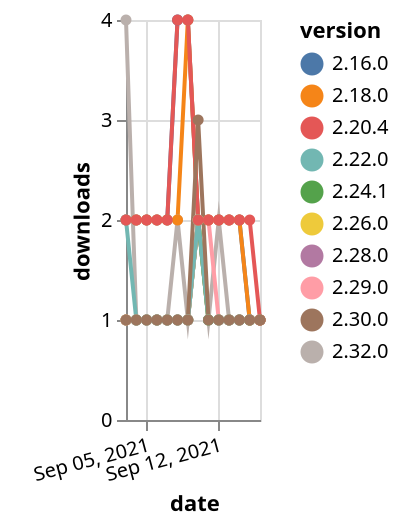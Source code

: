 {"$schema": "https://vega.github.io/schema/vega-lite/v5.json", "description": "A simple bar chart with embedded data.", "data": {"values": [{"date": "2021-09-03", "total": 130, "delta": 4, "version": "2.32.0"}, {"date": "2021-09-04", "total": 131, "delta": 1, "version": "2.32.0"}, {"date": "2021-09-05", "total": 132, "delta": 1, "version": "2.32.0"}, {"date": "2021-09-06", "total": 133, "delta": 1, "version": "2.32.0"}, {"date": "2021-09-07", "total": 134, "delta": 1, "version": "2.32.0"}, {"date": "2021-09-08", "total": 136, "delta": 2, "version": "2.32.0"}, {"date": "2021-09-09", "total": 137, "delta": 1, "version": "2.32.0"}, {"date": "2021-09-10", "total": 139, "delta": 2, "version": "2.32.0"}, {"date": "2021-09-11", "total": 140, "delta": 1, "version": "2.32.0"}, {"date": "2021-09-12", "total": 142, "delta": 2, "version": "2.32.0"}, {"date": "2021-09-13", "total": 143, "delta": 1, "version": "2.32.0"}, {"date": "2021-09-14", "total": 144, "delta": 1, "version": "2.32.0"}, {"date": "2021-09-15", "total": 145, "delta": 1, "version": "2.32.0"}, {"date": "2021-09-16", "total": 146, "delta": 1, "version": "2.32.0"}, {"date": "2021-09-03", "total": 178, "delta": 1, "version": "2.28.0"}, {"date": "2021-09-04", "total": 179, "delta": 1, "version": "2.28.0"}, {"date": "2021-09-05", "total": 180, "delta": 1, "version": "2.28.0"}, {"date": "2021-09-06", "total": 181, "delta": 1, "version": "2.28.0"}, {"date": "2021-09-07", "total": 182, "delta": 1, "version": "2.28.0"}, {"date": "2021-09-08", "total": 183, "delta": 1, "version": "2.28.0"}, {"date": "2021-09-09", "total": 184, "delta": 1, "version": "2.28.0"}, {"date": "2021-09-10", "total": 186, "delta": 2, "version": "2.28.0"}, {"date": "2021-09-11", "total": 187, "delta": 1, "version": "2.28.0"}, {"date": "2021-09-12", "total": 188, "delta": 1, "version": "2.28.0"}, {"date": "2021-09-13", "total": 189, "delta": 1, "version": "2.28.0"}, {"date": "2021-09-14", "total": 190, "delta": 1, "version": "2.28.0"}, {"date": "2021-09-15", "total": 191, "delta": 1, "version": "2.28.0"}, {"date": "2021-09-16", "total": 192, "delta": 1, "version": "2.28.0"}, {"date": "2021-09-03", "total": 3074, "delta": 2, "version": "2.16.0"}, {"date": "2021-09-04", "total": 3076, "delta": 2, "version": "2.16.0"}, {"date": "2021-09-05", "total": 3078, "delta": 2, "version": "2.16.0"}, {"date": "2021-09-06", "total": 3080, "delta": 2, "version": "2.16.0"}, {"date": "2021-09-07", "total": 3082, "delta": 2, "version": "2.16.0"}, {"date": "2021-09-08", "total": 3086, "delta": 4, "version": "2.16.0"}, {"date": "2021-09-09", "total": 3090, "delta": 4, "version": "2.16.0"}, {"date": "2021-09-10", "total": 3092, "delta": 2, "version": "2.16.0"}, {"date": "2021-09-11", "total": 3094, "delta": 2, "version": "2.16.0"}, {"date": "2021-09-12", "total": 3096, "delta": 2, "version": "2.16.0"}, {"date": "2021-09-13", "total": 3098, "delta": 2, "version": "2.16.0"}, {"date": "2021-09-14", "total": 3100, "delta": 2, "version": "2.16.0"}, {"date": "2021-09-15", "total": 3101, "delta": 1, "version": "2.16.0"}, {"date": "2021-09-16", "total": 3102, "delta": 1, "version": "2.16.0"}, {"date": "2021-09-03", "total": 205, "delta": 1, "version": "2.26.0"}, {"date": "2021-09-04", "total": 206, "delta": 1, "version": "2.26.0"}, {"date": "2021-09-05", "total": 207, "delta": 1, "version": "2.26.0"}, {"date": "2021-09-06", "total": 208, "delta": 1, "version": "2.26.0"}, {"date": "2021-09-07", "total": 209, "delta": 1, "version": "2.26.0"}, {"date": "2021-09-08", "total": 210, "delta": 1, "version": "2.26.0"}, {"date": "2021-09-09", "total": 211, "delta": 1, "version": "2.26.0"}, {"date": "2021-09-10", "total": 213, "delta": 2, "version": "2.26.0"}, {"date": "2021-09-11", "total": 214, "delta": 1, "version": "2.26.0"}, {"date": "2021-09-12", "total": 215, "delta": 1, "version": "2.26.0"}, {"date": "2021-09-13", "total": 216, "delta": 1, "version": "2.26.0"}, {"date": "2021-09-14", "total": 217, "delta": 1, "version": "2.26.0"}, {"date": "2021-09-15", "total": 218, "delta": 1, "version": "2.26.0"}, {"date": "2021-09-16", "total": 219, "delta": 1, "version": "2.26.0"}, {"date": "2021-09-03", "total": 208, "delta": 1, "version": "2.24.1"}, {"date": "2021-09-04", "total": 209, "delta": 1, "version": "2.24.1"}, {"date": "2021-09-05", "total": 210, "delta": 1, "version": "2.24.1"}, {"date": "2021-09-06", "total": 211, "delta": 1, "version": "2.24.1"}, {"date": "2021-09-07", "total": 212, "delta": 1, "version": "2.24.1"}, {"date": "2021-09-08", "total": 213, "delta": 1, "version": "2.24.1"}, {"date": "2021-09-09", "total": 214, "delta": 1, "version": "2.24.1"}, {"date": "2021-09-10", "total": 216, "delta": 2, "version": "2.24.1"}, {"date": "2021-09-11", "total": 217, "delta": 1, "version": "2.24.1"}, {"date": "2021-09-12", "total": 218, "delta": 1, "version": "2.24.1"}, {"date": "2021-09-13", "total": 219, "delta": 1, "version": "2.24.1"}, {"date": "2021-09-14", "total": 220, "delta": 1, "version": "2.24.1"}, {"date": "2021-09-15", "total": 221, "delta": 1, "version": "2.24.1"}, {"date": "2021-09-16", "total": 222, "delta": 1, "version": "2.24.1"}, {"date": "2021-09-03", "total": 177, "delta": 1, "version": "2.29.0"}, {"date": "2021-09-04", "total": 178, "delta": 1, "version": "2.29.0"}, {"date": "2021-09-05", "total": 179, "delta": 1, "version": "2.29.0"}, {"date": "2021-09-06", "total": 180, "delta": 1, "version": "2.29.0"}, {"date": "2021-09-07", "total": 181, "delta": 1, "version": "2.29.0"}, {"date": "2021-09-08", "total": 182, "delta": 1, "version": "2.29.0"}, {"date": "2021-09-09", "total": 183, "delta": 1, "version": "2.29.0"}, {"date": "2021-09-10", "total": 185, "delta": 2, "version": "2.29.0"}, {"date": "2021-09-11", "total": 187, "delta": 2, "version": "2.29.0"}, {"date": "2021-09-12", "total": 188, "delta": 1, "version": "2.29.0"}, {"date": "2021-09-13", "total": 189, "delta": 1, "version": "2.29.0"}, {"date": "2021-09-14", "total": 190, "delta": 1, "version": "2.29.0"}, {"date": "2021-09-15", "total": 191, "delta": 1, "version": "2.29.0"}, {"date": "2021-09-16", "total": 192, "delta": 1, "version": "2.29.0"}, {"date": "2021-09-03", "total": 2576, "delta": 2, "version": "2.18.0"}, {"date": "2021-09-04", "total": 2578, "delta": 2, "version": "2.18.0"}, {"date": "2021-09-05", "total": 2580, "delta": 2, "version": "2.18.0"}, {"date": "2021-09-06", "total": 2582, "delta": 2, "version": "2.18.0"}, {"date": "2021-09-07", "total": 2584, "delta": 2, "version": "2.18.0"}, {"date": "2021-09-08", "total": 2586, "delta": 2, "version": "2.18.0"}, {"date": "2021-09-09", "total": 2590, "delta": 4, "version": "2.18.0"}, {"date": "2021-09-10", "total": 2592, "delta": 2, "version": "2.18.0"}, {"date": "2021-09-11", "total": 2594, "delta": 2, "version": "2.18.0"}, {"date": "2021-09-12", "total": 2596, "delta": 2, "version": "2.18.0"}, {"date": "2021-09-13", "total": 2598, "delta": 2, "version": "2.18.0"}, {"date": "2021-09-14", "total": 2600, "delta": 2, "version": "2.18.0"}, {"date": "2021-09-15", "total": 2601, "delta": 1, "version": "2.18.0"}, {"date": "2021-09-16", "total": 2602, "delta": 1, "version": "2.18.0"}, {"date": "2021-09-03", "total": 291, "delta": 2, "version": "2.22.0"}, {"date": "2021-09-04", "total": 292, "delta": 1, "version": "2.22.0"}, {"date": "2021-09-05", "total": 293, "delta": 1, "version": "2.22.0"}, {"date": "2021-09-06", "total": 294, "delta": 1, "version": "2.22.0"}, {"date": "2021-09-07", "total": 295, "delta": 1, "version": "2.22.0"}, {"date": "2021-09-08", "total": 296, "delta": 1, "version": "2.22.0"}, {"date": "2021-09-09", "total": 297, "delta": 1, "version": "2.22.0"}, {"date": "2021-09-10", "total": 299, "delta": 2, "version": "2.22.0"}, {"date": "2021-09-11", "total": 300, "delta": 1, "version": "2.22.0"}, {"date": "2021-09-12", "total": 301, "delta": 1, "version": "2.22.0"}, {"date": "2021-09-13", "total": 302, "delta": 1, "version": "2.22.0"}, {"date": "2021-09-14", "total": 303, "delta": 1, "version": "2.22.0"}, {"date": "2021-09-15", "total": 304, "delta": 1, "version": "2.22.0"}, {"date": "2021-09-16", "total": 305, "delta": 1, "version": "2.22.0"}, {"date": "2021-09-03", "total": 2440, "delta": 2, "version": "2.20.4"}, {"date": "2021-09-04", "total": 2442, "delta": 2, "version": "2.20.4"}, {"date": "2021-09-05", "total": 2444, "delta": 2, "version": "2.20.4"}, {"date": "2021-09-06", "total": 2446, "delta": 2, "version": "2.20.4"}, {"date": "2021-09-07", "total": 2448, "delta": 2, "version": "2.20.4"}, {"date": "2021-09-08", "total": 2452, "delta": 4, "version": "2.20.4"}, {"date": "2021-09-09", "total": 2456, "delta": 4, "version": "2.20.4"}, {"date": "2021-09-10", "total": 2458, "delta": 2, "version": "2.20.4"}, {"date": "2021-09-11", "total": 2460, "delta": 2, "version": "2.20.4"}, {"date": "2021-09-12", "total": 2462, "delta": 2, "version": "2.20.4"}, {"date": "2021-09-13", "total": 2464, "delta": 2, "version": "2.20.4"}, {"date": "2021-09-14", "total": 2466, "delta": 2, "version": "2.20.4"}, {"date": "2021-09-15", "total": 2468, "delta": 2, "version": "2.20.4"}, {"date": "2021-09-16", "total": 2469, "delta": 1, "version": "2.20.4"}, {"date": "2021-09-03", "total": 186, "delta": 1, "version": "2.30.0"}, {"date": "2021-09-04", "total": 187, "delta": 1, "version": "2.30.0"}, {"date": "2021-09-05", "total": 188, "delta": 1, "version": "2.30.0"}, {"date": "2021-09-06", "total": 189, "delta": 1, "version": "2.30.0"}, {"date": "2021-09-07", "total": 190, "delta": 1, "version": "2.30.0"}, {"date": "2021-09-08", "total": 191, "delta": 1, "version": "2.30.0"}, {"date": "2021-09-09", "total": 192, "delta": 1, "version": "2.30.0"}, {"date": "2021-09-10", "total": 195, "delta": 3, "version": "2.30.0"}, {"date": "2021-09-11", "total": 196, "delta": 1, "version": "2.30.0"}, {"date": "2021-09-12", "total": 197, "delta": 1, "version": "2.30.0"}, {"date": "2021-09-13", "total": 198, "delta": 1, "version": "2.30.0"}, {"date": "2021-09-14", "total": 199, "delta": 1, "version": "2.30.0"}, {"date": "2021-09-15", "total": 200, "delta": 1, "version": "2.30.0"}, {"date": "2021-09-16", "total": 201, "delta": 1, "version": "2.30.0"}]}, "width": "container", "mark": {"type": "line", "point": {"filled": true}}, "encoding": {"x": {"field": "date", "type": "temporal", "timeUnit": "yearmonthdate", "title": "date", "axis": {"labelAngle": -15}}, "y": {"field": "delta", "type": "quantitative", "title": "downloads"}, "color": {"field": "version", "type": "nominal"}, "tooltip": {"field": "delta"}}}